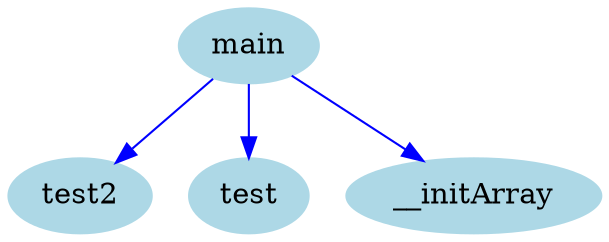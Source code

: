 digraph CallGraph {
    node [shape=ellipse, style=filled, color=lightblue];

    "test2";
    "test";
    "__initArray";
    "main";

    "main" -> "test2" [color=blue];
    "main" -> "test" [color=blue];
    "main" -> "__initArray" [color=blue];
}
